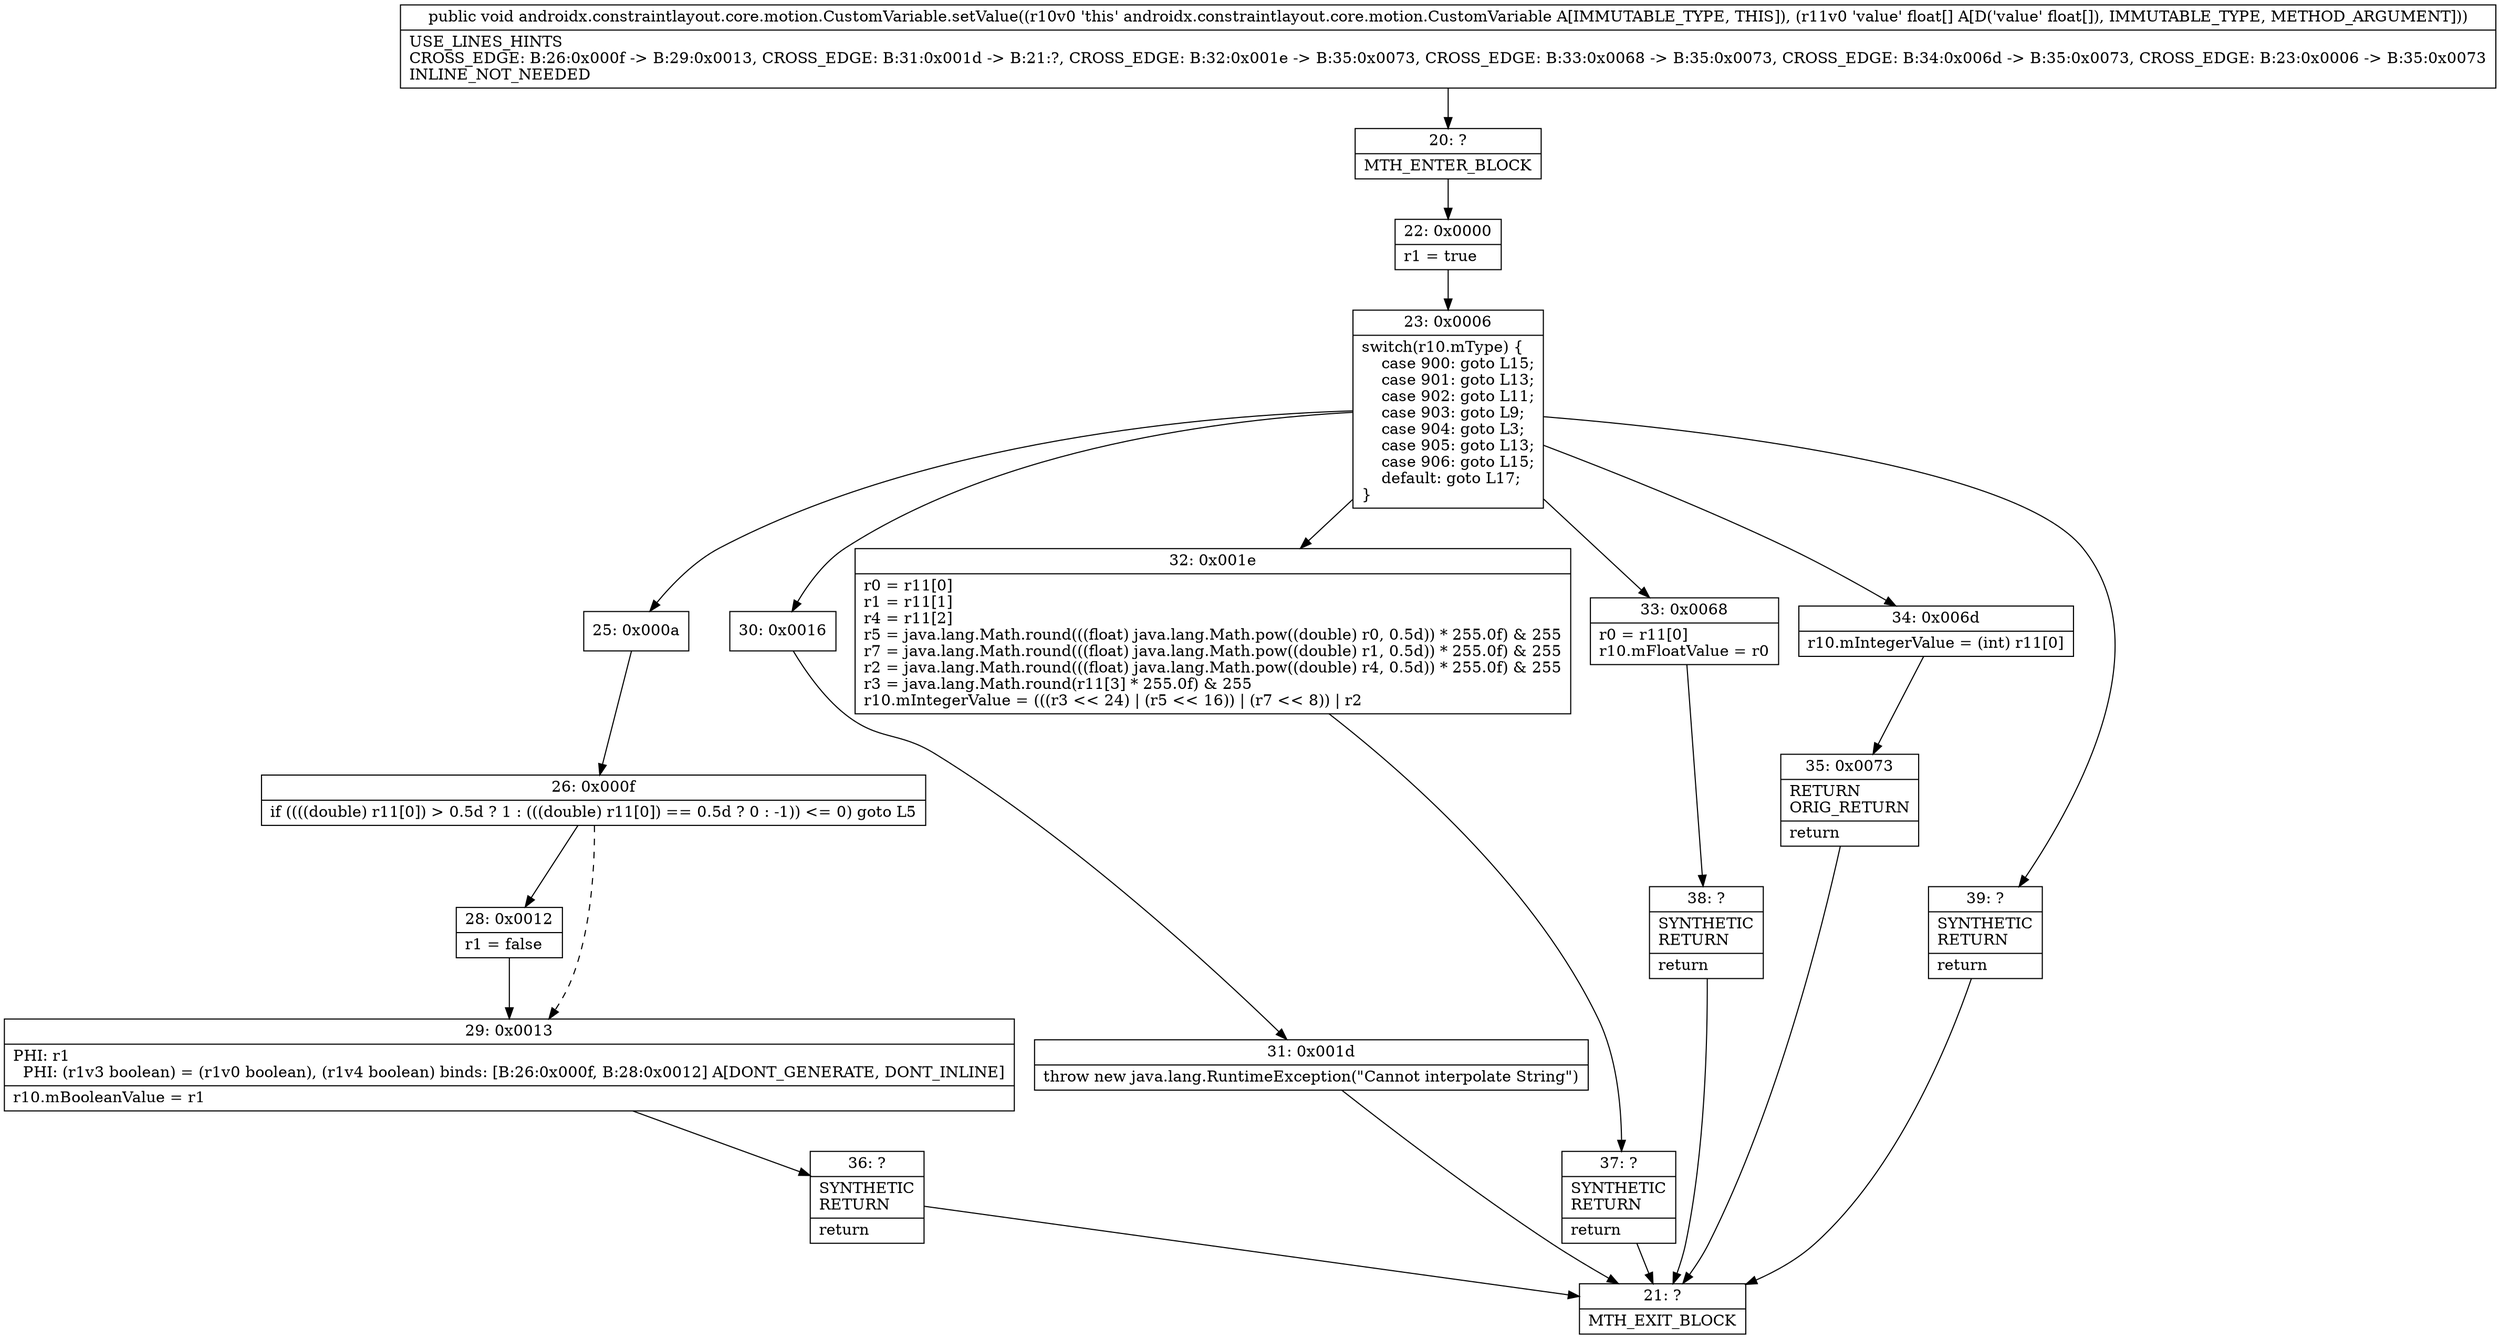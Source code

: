 digraph "CFG forandroidx.constraintlayout.core.motion.CustomVariable.setValue([F)V" {
Node_20 [shape=record,label="{20\:\ ?|MTH_ENTER_BLOCK\l}"];
Node_22 [shape=record,label="{22\:\ 0x0000|r1 = true\l}"];
Node_23 [shape=record,label="{23\:\ 0x0006|switch(r10.mType) \{\l    case 900: goto L15;\l    case 901: goto L13;\l    case 902: goto L11;\l    case 903: goto L9;\l    case 904: goto L3;\l    case 905: goto L13;\l    case 906: goto L15;\l    default: goto L17;\l\}\l}"];
Node_25 [shape=record,label="{25\:\ 0x000a}"];
Node_26 [shape=record,label="{26\:\ 0x000f|if ((((double) r11[0]) \> 0.5d ? 1 : (((double) r11[0]) == 0.5d ? 0 : \-1)) \<= 0) goto L5\l}"];
Node_28 [shape=record,label="{28\:\ 0x0012|r1 = false\l}"];
Node_29 [shape=record,label="{29\:\ 0x0013|PHI: r1 \l  PHI: (r1v3 boolean) = (r1v0 boolean), (r1v4 boolean) binds: [B:26:0x000f, B:28:0x0012] A[DONT_GENERATE, DONT_INLINE]\l|r10.mBooleanValue = r1\l}"];
Node_36 [shape=record,label="{36\:\ ?|SYNTHETIC\lRETURN\l|return\l}"];
Node_21 [shape=record,label="{21\:\ ?|MTH_EXIT_BLOCK\l}"];
Node_30 [shape=record,label="{30\:\ 0x0016}"];
Node_31 [shape=record,label="{31\:\ 0x001d|throw new java.lang.RuntimeException(\"Cannot interpolate String\")\l}"];
Node_32 [shape=record,label="{32\:\ 0x001e|r0 = r11[0]\lr1 = r11[1]\lr4 = r11[2]\lr5 = java.lang.Math.round(((float) java.lang.Math.pow((double) r0, 0.5d)) * 255.0f) & 255\lr7 = java.lang.Math.round(((float) java.lang.Math.pow((double) r1, 0.5d)) * 255.0f) & 255\lr2 = java.lang.Math.round(((float) java.lang.Math.pow((double) r4, 0.5d)) * 255.0f) & 255\lr3 = java.lang.Math.round(r11[3] * 255.0f) & 255\lr10.mIntegerValue = (((r3 \<\< 24) \| (r5 \<\< 16)) \| (r7 \<\< 8)) \| r2\l}"];
Node_37 [shape=record,label="{37\:\ ?|SYNTHETIC\lRETURN\l|return\l}"];
Node_33 [shape=record,label="{33\:\ 0x0068|r0 = r11[0]\lr10.mFloatValue = r0\l}"];
Node_38 [shape=record,label="{38\:\ ?|SYNTHETIC\lRETURN\l|return\l}"];
Node_34 [shape=record,label="{34\:\ 0x006d|r10.mIntegerValue = (int) r11[0]\l}"];
Node_35 [shape=record,label="{35\:\ 0x0073|RETURN\lORIG_RETURN\l|return\l}"];
Node_39 [shape=record,label="{39\:\ ?|SYNTHETIC\lRETURN\l|return\l}"];
MethodNode[shape=record,label="{public void androidx.constraintlayout.core.motion.CustomVariable.setValue((r10v0 'this' androidx.constraintlayout.core.motion.CustomVariable A[IMMUTABLE_TYPE, THIS]), (r11v0 'value' float[] A[D('value' float[]), IMMUTABLE_TYPE, METHOD_ARGUMENT]))  | USE_LINES_HINTS\lCROSS_EDGE: B:26:0x000f \-\> B:29:0x0013, CROSS_EDGE: B:31:0x001d \-\> B:21:?, CROSS_EDGE: B:32:0x001e \-\> B:35:0x0073, CROSS_EDGE: B:33:0x0068 \-\> B:35:0x0073, CROSS_EDGE: B:34:0x006d \-\> B:35:0x0073, CROSS_EDGE: B:23:0x0006 \-\> B:35:0x0073\lINLINE_NOT_NEEDED\l}"];
MethodNode -> Node_20;Node_20 -> Node_22;
Node_22 -> Node_23;
Node_23 -> Node_25;
Node_23 -> Node_30;
Node_23 -> Node_32;
Node_23 -> Node_33;
Node_23 -> Node_34;
Node_23 -> Node_39;
Node_25 -> Node_26;
Node_26 -> Node_28;
Node_26 -> Node_29[style=dashed];
Node_28 -> Node_29;
Node_29 -> Node_36;
Node_36 -> Node_21;
Node_30 -> Node_31;
Node_31 -> Node_21;
Node_32 -> Node_37;
Node_37 -> Node_21;
Node_33 -> Node_38;
Node_38 -> Node_21;
Node_34 -> Node_35;
Node_35 -> Node_21;
Node_39 -> Node_21;
}

